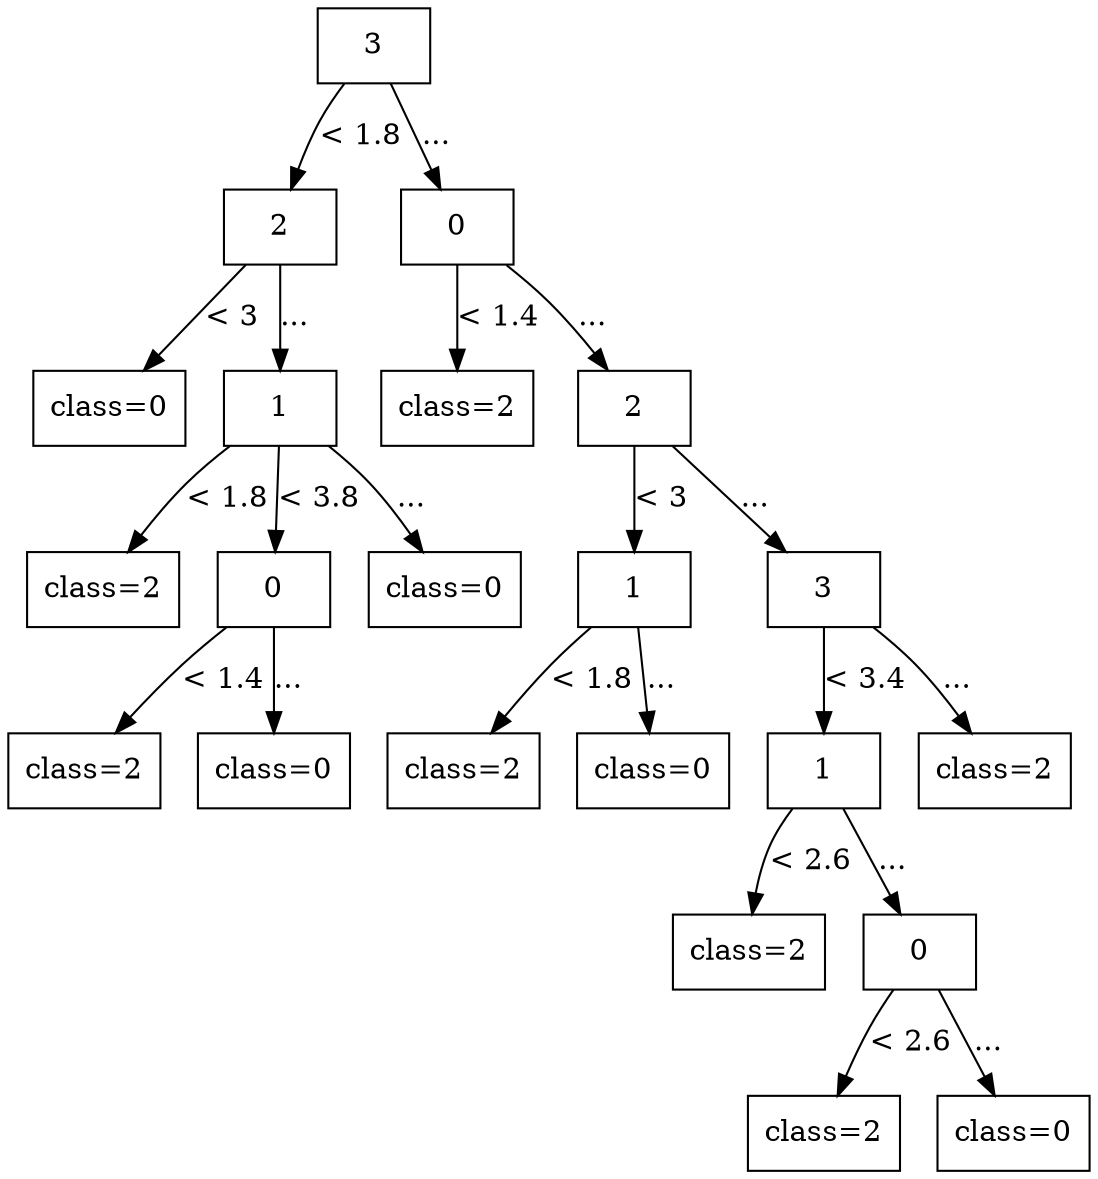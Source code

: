 digraph G {
node [shape=box];

0 [label="3"];

1 [label="2"];
9 [label="0"];

0 -> 1 [label="< 1.8"];
0 -> 9 [label="..."];

2 [label="class=0"];
3 [label="1"];
10 [label="class=2"];
11 [label="2"];

1 -> 2 [label="< 3"];
1 -> 3 [label="..."];
9 -> 10 [label="< 1.4"];
9 -> 11 [label="..."];

4 [label="class=2"];
5 [label="0"];
8 [label="class=0"];
12 [label="1"];
15 [label="3"];

3 -> 4 [label="< 1.8"];
3 -> 5 [label="< 3.8"];
3 -> 8 [label="..."];
11 -> 12 [label="< 3"];
11 -> 15 [label="..."];

6 [label="class=2"];
7 [label="class=0"];
13 [label="class=2"];
14 [label="class=0"];
16 [label="1"];
21 [label="class=2"];

5 -> 6 [label="< 1.4"];
5 -> 7 [label="..."];
12 -> 13 [label="< 1.8"];
12 -> 14 [label="..."];
15 -> 16 [label="< 3.4"];
15 -> 21 [label="..."];

17 [label="class=2"];
18 [label="0"];

16 -> 17 [label="< 2.6"];
16 -> 18 [label="..."];

19 [label="class=2"];
20 [label="class=0"];

18 -> 19 [label="< 2.6"];
18 -> 20 [label="..."];

}